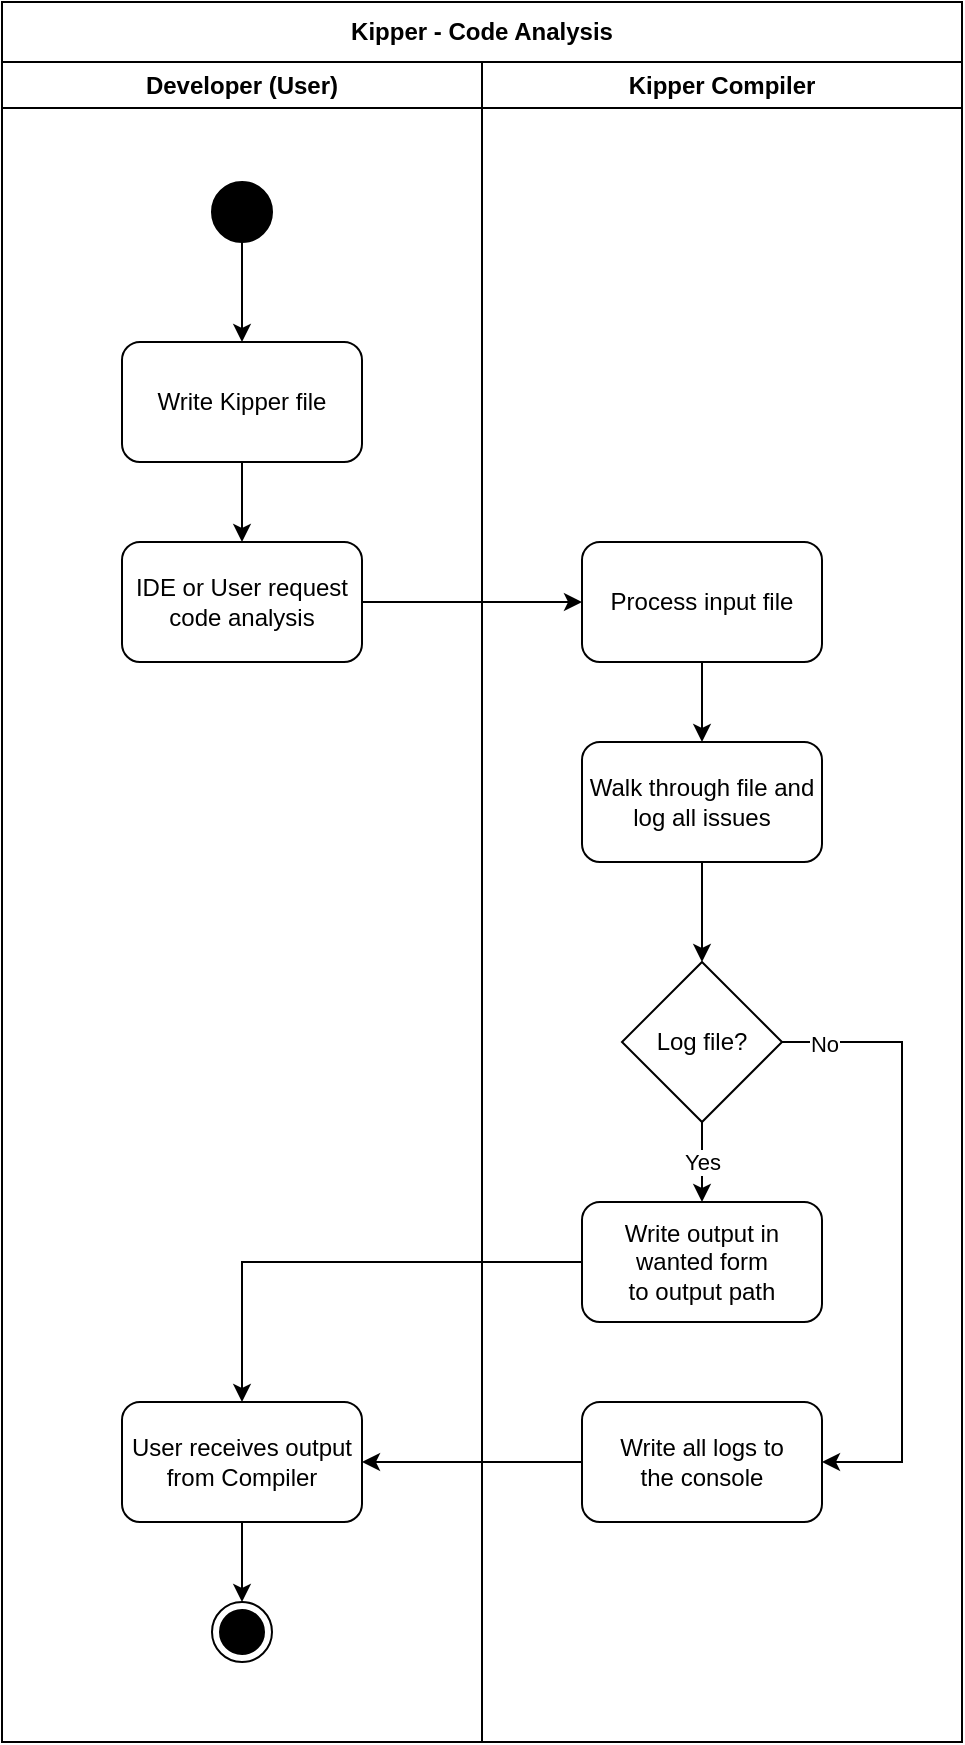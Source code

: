 <mxfile version="20.7.4" type="device"><diagram id="gKEPv_jkgYqBWtUEt1ZN" name="Page-1"><mxGraphModel dx="2495" dy="986" grid="1" gridSize="10" guides="1" tooltips="1" connect="1" arrows="1" fold="1" page="1" pageScale="1" pageWidth="827" pageHeight="1169" math="0" shadow="0"><root><mxCell id="0"/><mxCell id="1" parent="0"/><mxCell id="rTrIxMH_rLKdapRBKANG-1" value="Kipper - Code Analysis" style="swimlane;whiteSpace=wrap;html=1;startSize=30;" parent="1" vertex="1"><mxGeometry x="-60" y="510" width="480" height="870" as="geometry"/></mxCell><mxCell id="lD_fsvYOHyx501Wu2xE4-46" value="Kipper Compiler" style="swimlane;whiteSpace=wrap;html=1;" parent="rTrIxMH_rLKdapRBKANG-1" vertex="1"><mxGeometry x="240" y="30" width="240" height="840" as="geometry"/></mxCell><mxCell id="CT6POhCTHUwaC4bhiA5E-10" style="edgeStyle=orthogonalEdgeStyle;rounded=0;orthogonalLoop=1;jettySize=auto;html=1;exitX=0.5;exitY=1;exitDx=0;exitDy=0;entryX=0.5;entryY=0;entryDx=0;entryDy=0;" edge="1" parent="lD_fsvYOHyx501Wu2xE4-46" source="CT6POhCTHUwaC4bhiA5E-1" target="CT6POhCTHUwaC4bhiA5E-7"><mxGeometry relative="1" as="geometry"/></mxCell><mxCell id="CT6POhCTHUwaC4bhiA5E-1" value="Process input file" style="rounded=1;whiteSpace=wrap;html=1;" vertex="1" parent="lD_fsvYOHyx501Wu2xE4-46"><mxGeometry x="50" y="240" width="120" height="60" as="geometry"/></mxCell><mxCell id="CT6POhCTHUwaC4bhiA5E-11" style="edgeStyle=orthogonalEdgeStyle;rounded=0;orthogonalLoop=1;jettySize=auto;html=1;exitX=0.5;exitY=1;exitDx=0;exitDy=0;entryX=0.5;entryY=0;entryDx=0;entryDy=0;" edge="1" parent="lD_fsvYOHyx501Wu2xE4-46" source="CT6POhCTHUwaC4bhiA5E-7" target="CT6POhCTHUwaC4bhiA5E-9"><mxGeometry relative="1" as="geometry"/></mxCell><mxCell id="CT6POhCTHUwaC4bhiA5E-7" value="Walk through file and log all issues" style="rounded=1;whiteSpace=wrap;html=1;" vertex="1" parent="lD_fsvYOHyx501Wu2xE4-46"><mxGeometry x="50" y="340" width="120" height="60" as="geometry"/></mxCell><mxCell id="CT6POhCTHUwaC4bhiA5E-13" style="edgeStyle=orthogonalEdgeStyle;rounded=0;orthogonalLoop=1;jettySize=auto;html=1;exitX=0.5;exitY=1;exitDx=0;exitDy=0;entryX=0.5;entryY=0;entryDx=0;entryDy=0;" edge="1" parent="lD_fsvYOHyx501Wu2xE4-46" source="CT6POhCTHUwaC4bhiA5E-9" target="CT6POhCTHUwaC4bhiA5E-12"><mxGeometry relative="1" as="geometry"/></mxCell><mxCell id="CT6POhCTHUwaC4bhiA5E-22" value="Yes" style="edgeLabel;html=1;align=center;verticalAlign=middle;resizable=0;points=[];" vertex="1" connectable="0" parent="CT6POhCTHUwaC4bhiA5E-13"><mxGeometry x="-0.364" y="1" relative="1" as="geometry"><mxPoint x="-1" y="7" as="offset"/></mxGeometry></mxCell><mxCell id="CT6POhCTHUwaC4bhiA5E-15" style="edgeStyle=orthogonalEdgeStyle;rounded=0;orthogonalLoop=1;jettySize=auto;html=1;exitX=1;exitY=0.5;exitDx=0;exitDy=0;entryX=1;entryY=0.5;entryDx=0;entryDy=0;" edge="1" parent="lD_fsvYOHyx501Wu2xE4-46" source="CT6POhCTHUwaC4bhiA5E-9" target="CT6POhCTHUwaC4bhiA5E-14"><mxGeometry relative="1" as="geometry"><Array as="points"><mxPoint x="210" y="490"/><mxPoint x="210" y="700"/></Array></mxGeometry></mxCell><mxCell id="CT6POhCTHUwaC4bhiA5E-20" value="No" style="edgeLabel;html=1;align=center;verticalAlign=middle;resizable=0;points=[];" vertex="1" connectable="0" parent="CT6POhCTHUwaC4bhiA5E-15"><mxGeometry x="-0.865" y="-1" relative="1" as="geometry"><mxPoint as="offset"/></mxGeometry></mxCell><mxCell id="CT6POhCTHUwaC4bhiA5E-9" value="Log file?" style="rhombus;whiteSpace=wrap;html=1;" vertex="1" parent="lD_fsvYOHyx501Wu2xE4-46"><mxGeometry x="70" y="450" width="80" height="80" as="geometry"/></mxCell><mxCell id="CT6POhCTHUwaC4bhiA5E-12" value="Write output in wanted form &lt;br&gt;to output path" style="rounded=1;whiteSpace=wrap;html=1;" vertex="1" parent="lD_fsvYOHyx501Wu2xE4-46"><mxGeometry x="50" y="570" width="120" height="60" as="geometry"/></mxCell><mxCell id="CT6POhCTHUwaC4bhiA5E-14" value="Write all logs to &lt;br&gt;the console" style="rounded=1;whiteSpace=wrap;html=1;" vertex="1" parent="lD_fsvYOHyx501Wu2xE4-46"><mxGeometry x="50" y="670" width="120" height="60" as="geometry"/></mxCell><mxCell id="ihVI9nFC0Tkq9_CsKzdd-1" value="Developer (User)" style="swimlane;whiteSpace=wrap;html=1;startSize=23;" parent="rTrIxMH_rLKdapRBKANG-1" vertex="1"><mxGeometry y="30" width="240" height="840" as="geometry"/></mxCell><mxCell id="ihVI9nFC0Tkq9_CsKzdd-2" value="" style="ellipse;fillColor=strokeColor;" parent="ihVI9nFC0Tkq9_CsKzdd-1" vertex="1"><mxGeometry x="105" y="60" width="30" height="30" as="geometry"/></mxCell><mxCell id="ihVI9nFC0Tkq9_CsKzdd-3" style="edgeStyle=orthogonalEdgeStyle;rounded=0;orthogonalLoop=1;jettySize=auto;html=1;exitX=0.5;exitY=1;exitDx=0;exitDy=0;entryX=0.5;entryY=0;entryDx=0;entryDy=0;" parent="ihVI9nFC0Tkq9_CsKzdd-1" source="ihVI9nFC0Tkq9_CsKzdd-2" target="UL9XixTE5pEmhc-JIK2V-1" edge="1"><mxGeometry relative="1" as="geometry"><mxPoint x="120" y="190" as="sourcePoint"/><mxPoint x="130" y="120" as="targetPoint"/></mxGeometry></mxCell><mxCell id="CT6POhCTHUwaC4bhiA5E-4" style="edgeStyle=orthogonalEdgeStyle;rounded=0;orthogonalLoop=1;jettySize=auto;html=1;exitX=0.5;exitY=1;exitDx=0;exitDy=0;entryX=0.5;entryY=0;entryDx=0;entryDy=0;" edge="1" parent="ihVI9nFC0Tkq9_CsKzdd-1" source="UL9XixTE5pEmhc-JIK2V-1" target="CT6POhCTHUwaC4bhiA5E-3"><mxGeometry relative="1" as="geometry"/></mxCell><mxCell id="UL9XixTE5pEmhc-JIK2V-1" value="Write Kipper file" style="rounded=1;whiteSpace=wrap;html=1;" parent="ihVI9nFC0Tkq9_CsKzdd-1" vertex="1"><mxGeometry x="60" y="140" width="120" height="60" as="geometry"/></mxCell><mxCell id="ihVI9nFC0Tkq9_CsKzdd-6" value="" style="ellipse;html=1;shape=endState;fillColor=strokeColor;" parent="ihVI9nFC0Tkq9_CsKzdd-1" vertex="1"><mxGeometry x="105" y="770" width="30" height="30" as="geometry"/></mxCell><mxCell id="CT6POhCTHUwaC4bhiA5E-3" value="IDE or User request code analysis" style="rounded=1;whiteSpace=wrap;html=1;" vertex="1" parent="ihVI9nFC0Tkq9_CsKzdd-1"><mxGeometry x="60" y="240" width="120" height="60" as="geometry"/></mxCell><mxCell id="CT6POhCTHUwaC4bhiA5E-17" style="edgeStyle=orthogonalEdgeStyle;rounded=0;orthogonalLoop=1;jettySize=auto;html=1;exitX=0.5;exitY=1;exitDx=0;exitDy=0;entryX=0.5;entryY=0;entryDx=0;entryDy=0;" edge="1" parent="ihVI9nFC0Tkq9_CsKzdd-1" source="CT6POhCTHUwaC4bhiA5E-16" target="ihVI9nFC0Tkq9_CsKzdd-6"><mxGeometry relative="1" as="geometry"/></mxCell><mxCell id="CT6POhCTHUwaC4bhiA5E-16" value="User receives output from Compiler" style="rounded=1;whiteSpace=wrap;html=1;" vertex="1" parent="ihVI9nFC0Tkq9_CsKzdd-1"><mxGeometry x="60" y="670" width="120" height="60" as="geometry"/></mxCell><mxCell id="CT6POhCTHUwaC4bhiA5E-6" style="edgeStyle=orthogonalEdgeStyle;rounded=0;orthogonalLoop=1;jettySize=auto;html=1;exitX=1;exitY=0.5;exitDx=0;exitDy=0;entryX=0;entryY=0.5;entryDx=0;entryDy=0;" edge="1" parent="rTrIxMH_rLKdapRBKANG-1" source="CT6POhCTHUwaC4bhiA5E-3" target="CT6POhCTHUwaC4bhiA5E-1"><mxGeometry relative="1" as="geometry"/></mxCell><mxCell id="CT6POhCTHUwaC4bhiA5E-18" style="edgeStyle=orthogonalEdgeStyle;rounded=0;orthogonalLoop=1;jettySize=auto;html=1;exitX=0;exitY=0.5;exitDx=0;exitDy=0;entryX=1;entryY=0.5;entryDx=0;entryDy=0;" edge="1" parent="rTrIxMH_rLKdapRBKANG-1" source="CT6POhCTHUwaC4bhiA5E-14" target="CT6POhCTHUwaC4bhiA5E-16"><mxGeometry relative="1" as="geometry"/></mxCell><mxCell id="CT6POhCTHUwaC4bhiA5E-19" style="edgeStyle=orthogonalEdgeStyle;rounded=0;orthogonalLoop=1;jettySize=auto;html=1;exitX=0;exitY=0.5;exitDx=0;exitDy=0;entryX=0.5;entryY=0;entryDx=0;entryDy=0;" edge="1" parent="rTrIxMH_rLKdapRBKANG-1" source="CT6POhCTHUwaC4bhiA5E-12" target="CT6POhCTHUwaC4bhiA5E-16"><mxGeometry relative="1" as="geometry"/></mxCell></root></mxGraphModel></diagram></mxfile>